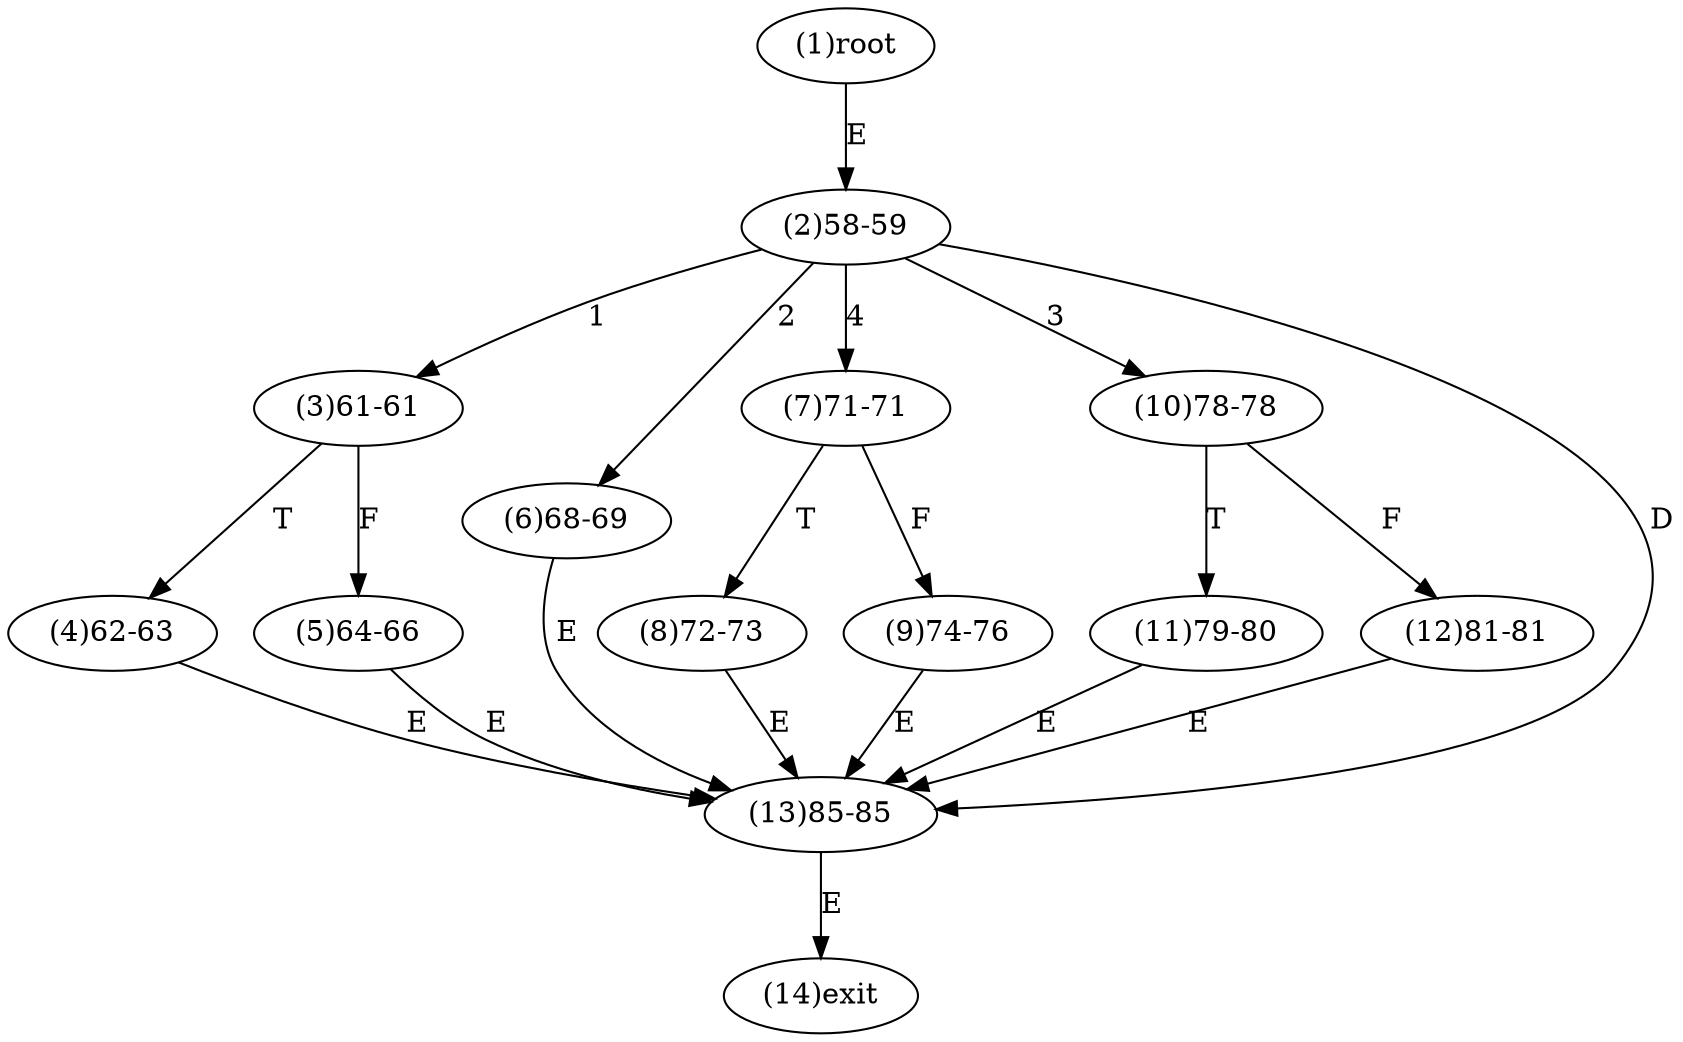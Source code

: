 digraph "" { 
1[ label="(1)root"];
2[ label="(2)58-59"];
3[ label="(3)61-61"];
4[ label="(4)62-63"];
5[ label="(5)64-66"];
6[ label="(6)68-69"];
7[ label="(7)71-71"];
8[ label="(8)72-73"];
9[ label="(9)74-76"];
10[ label="(10)78-78"];
11[ label="(11)79-80"];
12[ label="(12)81-81"];
13[ label="(13)85-85"];
14[ label="(14)exit"];
1->2[ label="E"];
2->3[ label="1"];
2->6[ label="2"];
2->10[ label="3"];
2->7[ label="4"];
2->13[ label="D"];
3->5[ label="F"];
3->4[ label="T"];
4->13[ label="E"];
5->13[ label="E"];
6->13[ label="E"];
7->9[ label="F"];
7->8[ label="T"];
8->13[ label="E"];
9->13[ label="E"];
10->12[ label="F"];
10->11[ label="T"];
11->13[ label="E"];
12->13[ label="E"];
13->14[ label="E"];
}